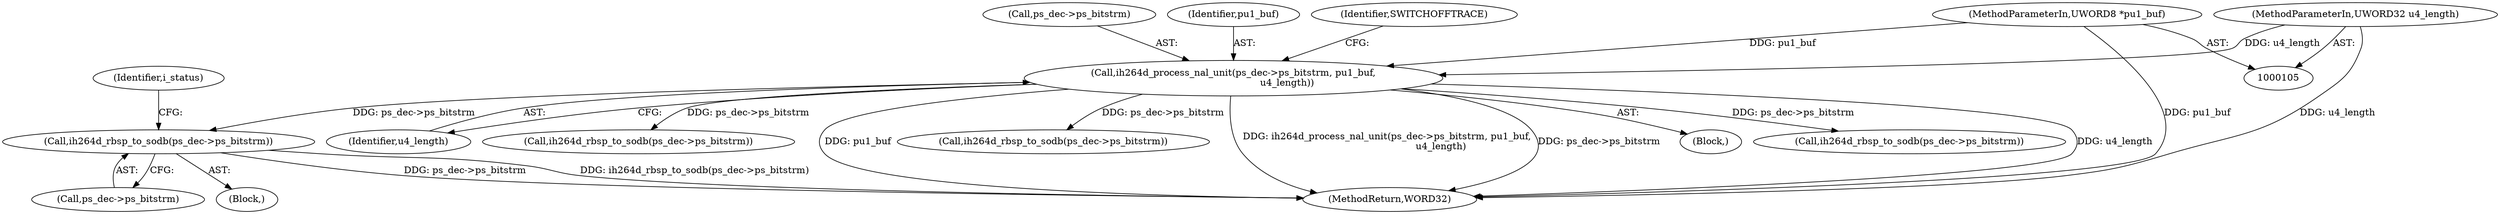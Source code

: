 digraph "0_Android_0b23c81c3dd9ec38f7e6806a3955fed1925541a0_0@pointer" {
"1000321" [label="(Call,ih264d_rbsp_to_sodb(ps_dec->ps_bitstrm))"];
"1000157" [label="(Call,ih264d_process_nal_unit(ps_dec->ps_bitstrm, pu1_buf,\n                                    u4_length))"];
"1000108" [label="(MethodParameterIn,UWORD8 *pu1_buf)"];
"1000109" [label="(MethodParameterIn,UWORD32 u4_length)"];
"1000151" [label="(Block,)"];
"1000109" [label="(MethodParameterIn,UWORD32 u4_length)"];
"1000408" [label="(MethodReturn,WORD32)"];
"1000322" [label="(Call,ps_dec->ps_bitstrm)"];
"1000346" [label="(Call,ih264d_rbsp_to_sodb(ps_dec->ps_bitstrm))"];
"1000162" [label="(Identifier,u4_length)"];
"1000321" [label="(Call,ih264d_rbsp_to_sodb(ps_dec->ps_bitstrm))"];
"1000211" [label="(Block,)"];
"1000246" [label="(Call,ih264d_rbsp_to_sodb(ps_dec->ps_bitstrm))"];
"1000158" [label="(Call,ps_dec->ps_bitstrm)"];
"1000161" [label="(Identifier,pu1_buf)"];
"1000301" [label="(Call,ih264d_rbsp_to_sodb(ps_dec->ps_bitstrm))"];
"1000163" [label="(Identifier,SWITCHOFFTRACE)"];
"1000108" [label="(MethodParameterIn,UWORD8 *pu1_buf)"];
"1000157" [label="(Call,ih264d_process_nal_unit(ps_dec->ps_bitstrm, pu1_buf,\n                                    u4_length))"];
"1000326" [label="(Identifier,i_status)"];
"1000321" -> "1000211"  [label="AST: "];
"1000321" -> "1000322"  [label="CFG: "];
"1000322" -> "1000321"  [label="AST: "];
"1000326" -> "1000321"  [label="CFG: "];
"1000321" -> "1000408"  [label="DDG: ps_dec->ps_bitstrm"];
"1000321" -> "1000408"  [label="DDG: ih264d_rbsp_to_sodb(ps_dec->ps_bitstrm)"];
"1000157" -> "1000321"  [label="DDG: ps_dec->ps_bitstrm"];
"1000157" -> "1000151"  [label="AST: "];
"1000157" -> "1000162"  [label="CFG: "];
"1000158" -> "1000157"  [label="AST: "];
"1000161" -> "1000157"  [label="AST: "];
"1000162" -> "1000157"  [label="AST: "];
"1000163" -> "1000157"  [label="CFG: "];
"1000157" -> "1000408"  [label="DDG: ih264d_process_nal_unit(ps_dec->ps_bitstrm, pu1_buf,\n                                    u4_length)"];
"1000157" -> "1000408"  [label="DDG: ps_dec->ps_bitstrm"];
"1000157" -> "1000408"  [label="DDG: u4_length"];
"1000157" -> "1000408"  [label="DDG: pu1_buf"];
"1000108" -> "1000157"  [label="DDG: pu1_buf"];
"1000109" -> "1000157"  [label="DDG: u4_length"];
"1000157" -> "1000246"  [label="DDG: ps_dec->ps_bitstrm"];
"1000157" -> "1000301"  [label="DDG: ps_dec->ps_bitstrm"];
"1000157" -> "1000346"  [label="DDG: ps_dec->ps_bitstrm"];
"1000108" -> "1000105"  [label="AST: "];
"1000108" -> "1000408"  [label="DDG: pu1_buf"];
"1000109" -> "1000105"  [label="AST: "];
"1000109" -> "1000408"  [label="DDG: u4_length"];
}
